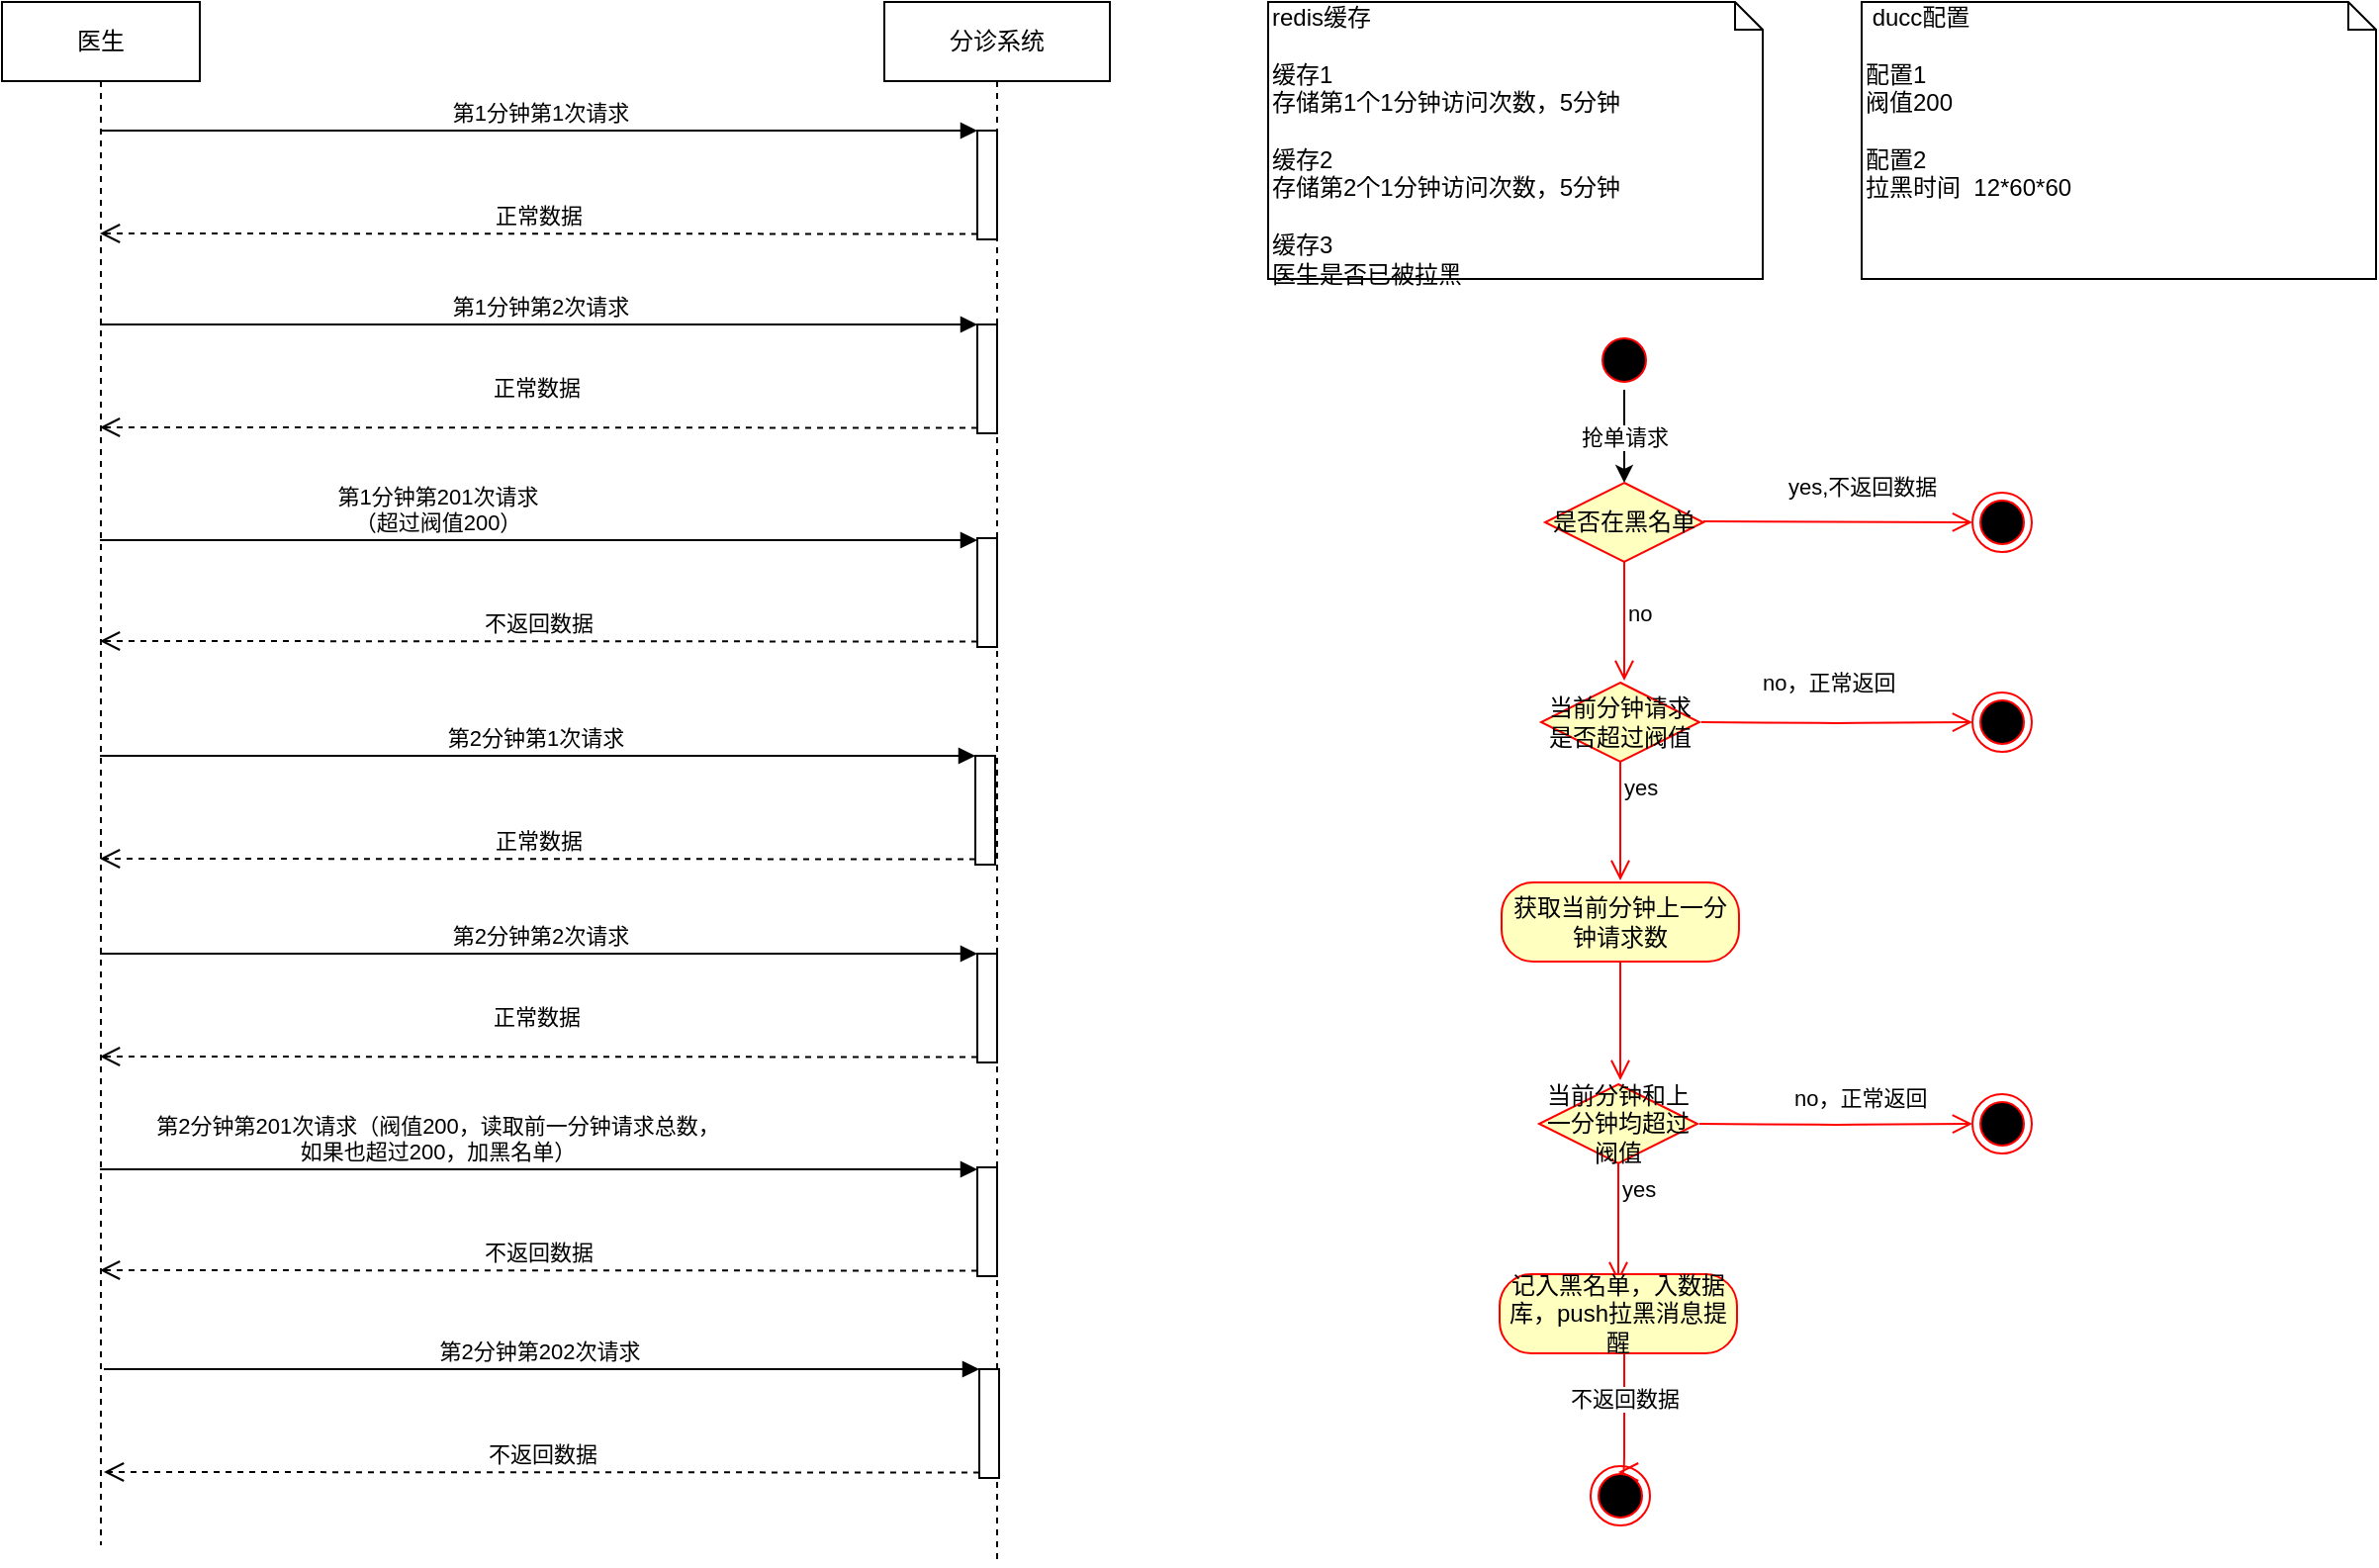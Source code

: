 <mxfile version="10.8.2" type="github"><diagram id="D9HY3S7aQsXVV2-LzzFQ" name="ÃÂ§ÃÂ¬ÃÂ¬ 1 ÃÂ©ÃÂ¡ÃÂµ"><mxGraphModel dx="1394" dy="764" grid="1" gridSize="10" guides="1" tooltips="1" connect="1" arrows="1" fold="1" page="1" pageScale="1" pageWidth="827" pageHeight="1169" math="0" shadow="0"><root><mxCell id="0"/><mxCell id="1" parent="0"/><mxCell id="3_S_9Y0ZHA4KT5NKIvO9-1" value="医生" style="shape=umlLifeline;perimeter=lifelinePerimeter;whiteSpace=wrap;html=1;container=1;collapsible=0;recursiveResize=0;outlineConnect=0;" parent="1" vertex="1"><mxGeometry x="20" y="50" width="100" height="780" as="geometry"/></mxCell><mxCell id="3_S_9Y0ZHA4KT5NKIvO9-2" value="分诊系统" style="shape=umlLifeline;perimeter=lifelinePerimeter;whiteSpace=wrap;html=1;container=1;collapsible=0;recursiveResize=0;outlineConnect=0;" parent="1" vertex="1"><mxGeometry x="466" y="50" width="114" height="790" as="geometry"/></mxCell><mxCell id="3_S_9Y0ZHA4KT5NKIvO9-4" value="" style="html=1;points=[];perimeter=orthogonalPerimeter;" parent="3_S_9Y0ZHA4KT5NKIvO9-2" vertex="1"><mxGeometry x="47" y="65" width="10" height="55" as="geometry"/></mxCell><mxCell id="3_S_9Y0ZHA4KT5NKIvO9-64" value="" style="html=1;points=[];perimeter=orthogonalPerimeter;labelBackgroundColor=none;" parent="3_S_9Y0ZHA4KT5NKIvO9-2" vertex="1"><mxGeometry x="47" y="163" width="10" height="55" as="geometry"/></mxCell><mxCell id="3_S_9Y0ZHA4KT5NKIvO9-71" value="" style="html=1;points=[];perimeter=orthogonalPerimeter;labelBackgroundColor=none;" parent="3_S_9Y0ZHA4KT5NKIvO9-2" vertex="1"><mxGeometry x="47" y="271" width="10" height="55" as="geometry"/></mxCell><mxCell id="3_S_9Y0ZHA4KT5NKIvO9-5" value="第1分钟第1次请求" style="html=1;verticalAlign=bottom;endArrow=block;entryX=0;entryY=0;" parent="1" target="3_S_9Y0ZHA4KT5NKIvO9-4" edge="1"><mxGeometry x="0.001" relative="1" as="geometry"><mxPoint x="69.5" y="115" as="sourcePoint"/><mxPoint as="offset"/></mxGeometry></mxCell><mxCell id="3_S_9Y0ZHA4KT5NKIvO9-6" value="正常数据" style="html=1;verticalAlign=bottom;endArrow=open;dashed=1;endSize=8;exitX=0;exitY=0.95;" parent="1" source="3_S_9Y0ZHA4KT5NKIvO9-4" edge="1"><mxGeometry relative="1" as="geometry"><mxPoint x="69.5" y="167" as="targetPoint"/></mxGeometry></mxCell><mxCell id="3_S_9Y0ZHA4KT5NKIvO9-16" value="&amp;nbsp;ducc配置&lt;br&gt;&lt;br&gt;配置1&lt;br&gt;阀值200&lt;br&gt;&lt;br&gt;配置2&lt;br&gt;拉黑时间&amp;nbsp; 12*60*60&lt;br&gt;" style="shape=note;whiteSpace=wrap;html=1;size=14;verticalAlign=top;align=left;spacingTop=-6;" parent="1" vertex="1"><mxGeometry x="960" y="50" width="260" height="140" as="geometry"/></mxCell><mxCell id="3_S_9Y0ZHA4KT5NKIvO9-17" value="redis缓存&lt;br&gt;&lt;br&gt;缓存1&lt;br&gt;存储第1个1分钟访问次数，5分钟&lt;br&gt;&lt;br&gt;缓存2&lt;br&gt;存储第2个1分钟访问次数，5分钟&lt;br&gt;&lt;br&gt;缓存3&lt;br&gt;医生是否已被拉黑&lt;br&gt;&lt;br&gt;" style="shape=note;whiteSpace=wrap;html=1;size=14;verticalAlign=top;align=left;spacingTop=-6;" parent="1" vertex="1"><mxGeometry x="660" y="50" width="250" height="140" as="geometry"/></mxCell><mxCell id="3_S_9Y0ZHA4KT5NKIvO9-65" value="第1分钟第2次请求" style="html=1;verticalAlign=bottom;endArrow=block;entryX=0;entryY=0;" parent="1" target="3_S_9Y0ZHA4KT5NKIvO9-64" edge="1"><mxGeometry relative="1" as="geometry"><mxPoint x="69.5" y="213" as="sourcePoint"/></mxGeometry></mxCell><mxCell id="3_S_9Y0ZHA4KT5NKIvO9-66" value="正常数据" style="html=1;verticalAlign=bottom;endArrow=open;dashed=1;endSize=8;exitX=0;exitY=0.95;" parent="1" source="3_S_9Y0ZHA4KT5NKIvO9-64" edge="1"><mxGeometry x="0.006" y="-11" relative="1" as="geometry"><mxPoint x="69.5" y="265" as="targetPoint"/><mxPoint as="offset"/></mxGeometry></mxCell><mxCell id="3_S_9Y0ZHA4KT5NKIvO9-72" value="第1分钟第201次请求&lt;br&gt;（超过阀值200）" style="html=1;verticalAlign=bottom;endArrow=block;entryX=0;entryY=0;" parent="1" edge="1"><mxGeometry x="-0.231" relative="1" as="geometry"><mxPoint x="69.5" y="322" as="sourcePoint"/><mxPoint as="offset"/><mxPoint x="513" y="322" as="targetPoint"/></mxGeometry></mxCell><mxCell id="3_S_9Y0ZHA4KT5NKIvO9-73" value="不返回数据" style="html=1;verticalAlign=bottom;endArrow=open;dashed=1;endSize=8;exitX=0;exitY=0.95;" parent="1" source="3_S_9Y0ZHA4KT5NKIvO9-71" edge="1"><mxGeometry relative="1" as="geometry"><mxPoint x="69.5" y="373" as="targetPoint"/></mxGeometry></mxCell><mxCell id="3_S_9Y0ZHA4KT5NKIvO9-85" value="" style="html=1;points=[];perimeter=orthogonalPerimeter;" parent="1" vertex="1"><mxGeometry x="512" y="431" width="10" height="55" as="geometry"/></mxCell><mxCell id="3_S_9Y0ZHA4KT5NKIvO9-88" value="第2分钟第1次请求&amp;nbsp;" style="html=1;verticalAlign=bottom;endArrow=block;entryX=0;entryY=0;" parent="1" target="3_S_9Y0ZHA4KT5NKIvO9-85" edge="1"><mxGeometry x="0.001" relative="1" as="geometry"><mxPoint x="69.5" y="431" as="sourcePoint"/><mxPoint as="offset"/></mxGeometry></mxCell><mxCell id="3_S_9Y0ZHA4KT5NKIvO9-89" value="正常数据" style="html=1;verticalAlign=bottom;endArrow=open;dashed=1;endSize=8;exitX=0;exitY=0.95;" parent="1" source="3_S_9Y0ZHA4KT5NKIvO9-85" edge="1"><mxGeometry relative="1" as="geometry"><mxPoint x="69.5" y="483" as="targetPoint"/></mxGeometry></mxCell><mxCell id="oFfAv4Uu9wYRbZK3k-59-1" value="" style="html=1;points=[];perimeter=orthogonalPerimeter;labelBackgroundColor=none;" parent="1" vertex="1"><mxGeometry x="513" y="531" width="10" height="55" as="geometry"/></mxCell><mxCell id="oFfAv4Uu9wYRbZK3k-59-2" value="" style="html=1;points=[];perimeter=orthogonalPerimeter;labelBackgroundColor=none;" parent="1" vertex="1"><mxGeometry x="513" y="639" width="10" height="55" as="geometry"/></mxCell><mxCell id="oFfAv4Uu9wYRbZK3k-59-3" value="第2分钟第2次请求" style="html=1;verticalAlign=bottom;endArrow=block;entryX=0;entryY=0;" parent="1" target="oFfAv4Uu9wYRbZK3k-59-1" edge="1"><mxGeometry relative="1" as="geometry"><mxPoint x="69.5" y="531" as="sourcePoint"/></mxGeometry></mxCell><mxCell id="oFfAv4Uu9wYRbZK3k-59-4" value="正常数据" style="html=1;verticalAlign=bottom;endArrow=open;dashed=1;endSize=8;exitX=0;exitY=0.95;" parent="1" source="oFfAv4Uu9wYRbZK3k-59-1" edge="1"><mxGeometry x="0.006" y="-11" relative="1" as="geometry"><mxPoint x="69.5" y="583" as="targetPoint"/><mxPoint as="offset"/></mxGeometry></mxCell><mxCell id="oFfAv4Uu9wYRbZK3k-59-5" value="第2分钟第201次请求（阀值200，读取前一分钟请求总数，&lt;br&gt;如果也超过200，加黑名单）" style="html=1;verticalAlign=bottom;endArrow=block;entryX=0;entryY=0;" parent="1" edge="1"><mxGeometry x="-0.231" relative="1" as="geometry"><mxPoint x="69.5" y="640" as="sourcePoint"/><mxPoint as="offset"/><mxPoint x="513" y="640" as="targetPoint"/></mxGeometry></mxCell><mxCell id="oFfAv4Uu9wYRbZK3k-59-6" value="不返回数据" style="html=1;verticalAlign=bottom;endArrow=open;dashed=1;endSize=8;exitX=0;exitY=0.95;" parent="1" source="oFfAv4Uu9wYRbZK3k-59-2" edge="1"><mxGeometry relative="1" as="geometry"><mxPoint x="69.5" y="691" as="targetPoint"/></mxGeometry></mxCell><mxCell id="2ilzI2ZmRs8EMUeOHaRq-1" value="" style="html=1;points=[];perimeter=orthogonalPerimeter;" parent="1" vertex="1"><mxGeometry x="514" y="741" width="10" height="55" as="geometry"/></mxCell><mxCell id="2ilzI2ZmRs8EMUeOHaRq-2" value="第2分钟第202次请求&amp;nbsp;" style="html=1;verticalAlign=bottom;endArrow=block;entryX=0;entryY=0;" parent="1" target="2ilzI2ZmRs8EMUeOHaRq-1" edge="1"><mxGeometry x="0.001" relative="1" as="geometry"><mxPoint x="71.5" y="741" as="sourcePoint"/><mxPoint as="offset"/></mxGeometry></mxCell><mxCell id="2ilzI2ZmRs8EMUeOHaRq-3" value="不返回数据" style="html=1;verticalAlign=bottom;endArrow=open;dashed=1;endSize=8;exitX=0;exitY=0.95;" parent="1" source="2ilzI2ZmRs8EMUeOHaRq-1" edge="1"><mxGeometry relative="1" as="geometry"><mxPoint x="71.5" y="793" as="targetPoint"/></mxGeometry></mxCell><mxCell id="c3ZZ7UZt3J4FnLXtLGH9-13" value="抢单请求" style="edgeStyle=orthogonalEdgeStyle;rounded=0;orthogonalLoop=1;jettySize=auto;html=1;entryX=0.5;entryY=0;entryDx=0;entryDy=0;" edge="1" parent="1" source="c3ZZ7UZt3J4FnLXtLGH9-3" target="c3ZZ7UZt3J4FnLXtLGH9-10"><mxGeometry relative="1" as="geometry"/></mxCell><mxCell id="c3ZZ7UZt3J4FnLXtLGH9-3" value="yis" style="ellipse;html=1;shape=startState;fillColor=#000000;strokeColor=#ff0000;" vertex="1" parent="1"><mxGeometry x="825" y="216" width="30" height="30" as="geometry"/></mxCell><mxCell id="c3ZZ7UZt3J4FnLXtLGH9-10" value="是否在黑名单" style="rhombus;whiteSpace=wrap;html=1;fillColor=#ffffc0;strokeColor=#ff0000;" vertex="1" parent="1"><mxGeometry x="800" y="293" width="80" height="40" as="geometry"/></mxCell><mxCell id="c3ZZ7UZt3J4FnLXtLGH9-11" value="yes,不返回数据" style="edgeStyle=orthogonalEdgeStyle;html=1;align=left;verticalAlign=bottom;endArrow=open;endSize=8;strokeColor=#ff0000;entryX=0;entryY=0.5;entryDx=0;entryDy=0;" edge="1" parent="1" target="c3ZZ7UZt3J4FnLXtLGH9-14"><mxGeometry x="-0.4" y="10" relative="1" as="geometry"><mxPoint x="980" y="312.5" as="targetPoint"/><mxPoint x="880" y="312.5" as="sourcePoint"/><mxPoint y="1" as="offset"/></mxGeometry></mxCell><mxCell id="c3ZZ7UZt3J4FnLXtLGH9-12" value="&lt;br&gt;no" style="edgeStyle=orthogonalEdgeStyle;html=1;align=left;verticalAlign=top;endArrow=open;endSize=8;strokeColor=#ff0000;" edge="1" parent="1"><mxGeometry x="-1" relative="1" as="geometry"><mxPoint x="840" y="393" as="targetPoint"/><mxPoint x="840" y="333" as="sourcePoint"/></mxGeometry></mxCell><mxCell id="c3ZZ7UZt3J4FnLXtLGH9-14" value="f" style="ellipse;html=1;shape=endState;fillColor=#000000;strokeColor=#ff0000;" vertex="1" parent="1"><mxGeometry x="1016" y="298" width="30" height="30" as="geometry"/></mxCell><mxCell id="c3ZZ7UZt3J4FnLXtLGH9-17" value="当前分钟请求是否超过阀值" style="rhombus;whiteSpace=wrap;html=1;fillColor=#ffffc0;strokeColor=#ff0000;" vertex="1" parent="1"><mxGeometry x="798" y="394" width="80" height="40" as="geometry"/></mxCell><mxCell id="c3ZZ7UZt3J4FnLXtLGH9-18" value="no，正常返回" style="edgeStyle=orthogonalEdgeStyle;html=1;align=left;verticalAlign=bottom;endArrow=open;endSize=8;strokeColor=#ff0000;entryX=0;entryY=0.5;entryDx=0;entryDy=0;" edge="1" parent="1" target="c3ZZ7UZt3J4FnLXtLGH9-20"><mxGeometry x="-0.58" y="11" relative="1" as="geometry"><mxPoint x="1010" y="414" as="targetPoint"/><mxPoint x="879" y="414" as="sourcePoint"/><mxPoint as="offset"/></mxGeometry></mxCell><mxCell id="c3ZZ7UZt3J4FnLXtLGH9-19" value="yes" style="edgeStyle=orthogonalEdgeStyle;html=1;align=left;verticalAlign=top;endArrow=open;endSize=8;strokeColor=#ff0000;" edge="1" source="c3ZZ7UZt3J4FnLXtLGH9-17" parent="1"><mxGeometry x="-1" relative="1" as="geometry"><mxPoint x="838" y="494" as="targetPoint"/></mxGeometry></mxCell><mxCell id="c3ZZ7UZt3J4FnLXtLGH9-20" value="" style="ellipse;html=1;shape=endState;fillColor=#000000;strokeColor=#ff0000;" vertex="1" parent="1"><mxGeometry x="1016" y="399" width="30" height="30" as="geometry"/></mxCell><mxCell id="c3ZZ7UZt3J4FnLXtLGH9-21" value="获取当前分钟上一分钟请求数" style="rounded=1;whiteSpace=wrap;html=1;arcSize=40;fontColor=#000000;fillColor=#ffffc0;strokeColor=#ff0000;" vertex="1" parent="1"><mxGeometry x="778" y="495" width="120" height="40" as="geometry"/></mxCell><mxCell id="c3ZZ7UZt3J4FnLXtLGH9-22" value="" style="edgeStyle=orthogonalEdgeStyle;html=1;verticalAlign=bottom;endArrow=open;endSize=8;strokeColor=#ff0000;" edge="1" source="c3ZZ7UZt3J4FnLXtLGH9-21" parent="1"><mxGeometry relative="1" as="geometry"><mxPoint x="838" y="595" as="targetPoint"/></mxGeometry></mxCell><mxCell id="c3ZZ7UZt3J4FnLXtLGH9-23" value="当前分钟和上一分钟均超过阀值" style="rhombus;whiteSpace=wrap;html=1;fillColor=#ffffc0;strokeColor=#ff0000;" vertex="1" parent="1"><mxGeometry x="797" y="597" width="80" height="40" as="geometry"/></mxCell><mxCell id="c3ZZ7UZt3J4FnLXtLGH9-24" value="no，正常返回" style="edgeStyle=orthogonalEdgeStyle;html=1;align=left;verticalAlign=bottom;endArrow=open;endSize=8;strokeColor=#ff0000;" edge="1" parent="1" target="c3ZZ7UZt3J4FnLXtLGH9-26"><mxGeometry x="-0.34" y="4" relative="1" as="geometry"><mxPoint x="978" y="617" as="targetPoint"/><mxPoint x="878" y="617" as="sourcePoint"/><mxPoint as="offset"/></mxGeometry></mxCell><mxCell id="c3ZZ7UZt3J4FnLXtLGH9-25" value="yes" style="edgeStyle=orthogonalEdgeStyle;html=1;align=left;verticalAlign=top;endArrow=open;endSize=8;strokeColor=#ff0000;" edge="1" source="c3ZZ7UZt3J4FnLXtLGH9-23" parent="1"><mxGeometry x="-1" relative="1" as="geometry"><mxPoint x="837" y="697" as="targetPoint"/></mxGeometry></mxCell><mxCell id="c3ZZ7UZt3J4FnLXtLGH9-26" value="" style="ellipse;html=1;shape=endState;fillColor=#000000;strokeColor=#ff0000;" vertex="1" parent="1"><mxGeometry x="1016" y="602" width="30" height="30" as="geometry"/></mxCell><mxCell id="c3ZZ7UZt3J4FnLXtLGH9-27" value="记入黑名单，入数据库，push拉黑消息提醒" style="rounded=1;whiteSpace=wrap;html=1;arcSize=40;fontColor=#000000;fillColor=#ffffc0;strokeColor=#ff0000;" vertex="1" parent="1"><mxGeometry x="777" y="693" width="120" height="40" as="geometry"/></mxCell><mxCell id="c3ZZ7UZt3J4FnLXtLGH9-28" value="不返回数据" style="edgeStyle=orthogonalEdgeStyle;html=1;verticalAlign=bottom;endArrow=open;endSize=8;strokeColor=#ff0000;" edge="1" source="c3ZZ7UZt3J4FnLXtLGH9-27" parent="1"><mxGeometry relative="1" as="geometry"><mxPoint x="837" y="793" as="targetPoint"/><Array as="points"><mxPoint x="840" y="793"/></Array></mxGeometry></mxCell><mxCell id="c3ZZ7UZt3J4FnLXtLGH9-29" value="" style="ellipse;html=1;shape=endState;fillColor=#000000;strokeColor=#ff0000;" vertex="1" parent="1"><mxGeometry x="823" y="790" width="30" height="30" as="geometry"/></mxCell></root></mxGraphModel></diagram></mxfile>